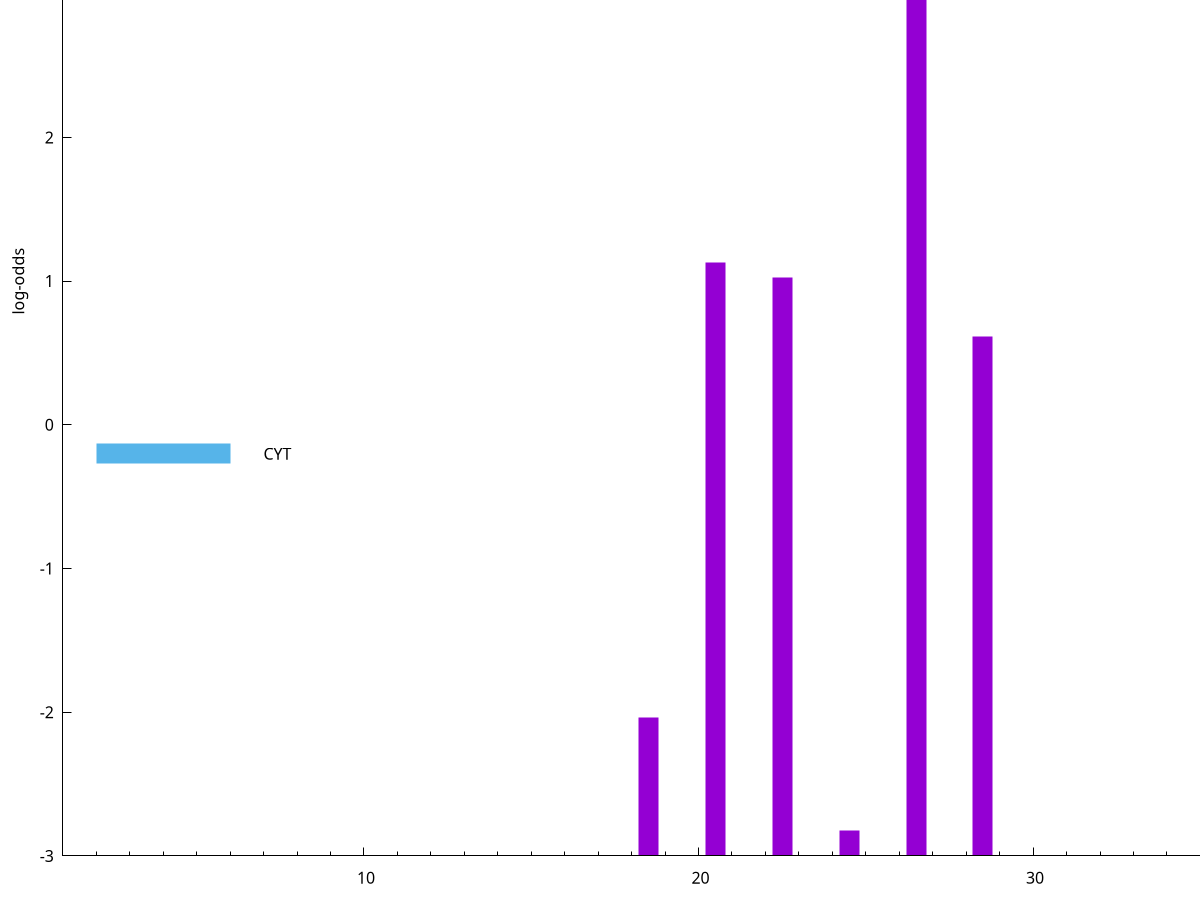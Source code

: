 set title "LipoP predictions for SRR5666402.gff"
set size 2., 1.4
set xrange [1:70] 
set mxtics 10
set yrange [-3:5]
set y2range [0:8]
set ylabel "log-odds"
set term postscript eps color solid "Helvetica" 30
set output "SRR5666402.gff10.eps"
set arrow from 2,4.09378 to 6,4.09378 nohead lt 1 lw 20
set label "SpI" at 7,4.09378
set arrow from 2,-0.200913 to 6,-0.200913 nohead lt 3 lw 20
set label "CYT" at 7,-0.200913
set arrow from 2,4.09378 to 6,4.09378 nohead lt 1 lw 20
set label "SpI" at 7,4.09378
# NOTE: The scores below are the log-odds scores with the threshold
# NOTE: subtracted (a hack to make gnuplot make the histogram all
# NOTE: look nice).
plot "-" axes x1y2 title "" with impulses lt 1 lw 20
26.500000 6.442820
20.500000 4.128330
22.500000 4.027050
28.500000 3.616070
18.500000 0.963980
24.500000 0.175640
e
exit
